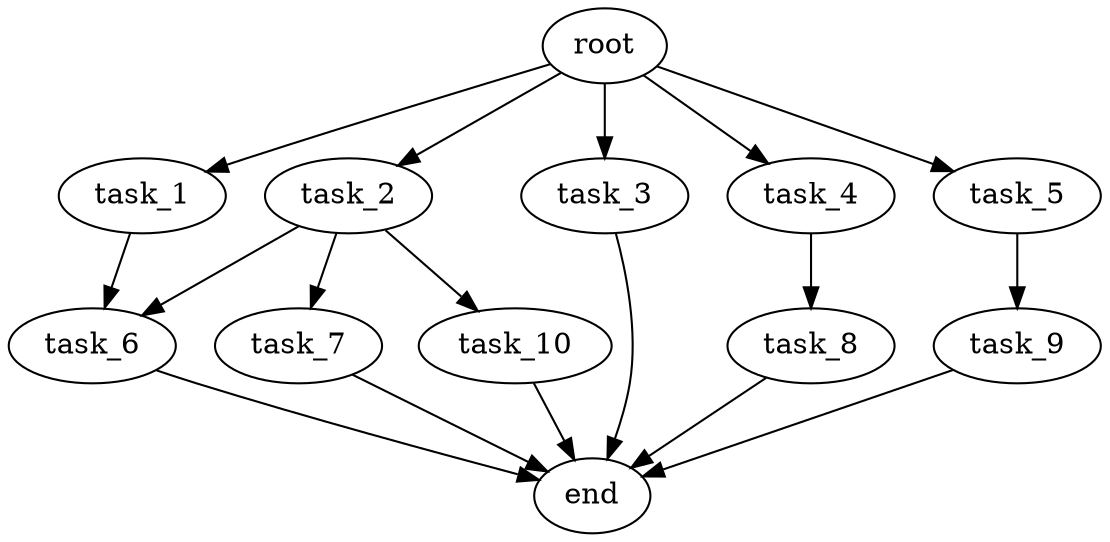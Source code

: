 digraph G {
  root [size="0.000000e+00"];
  task_1 [size="5.055365e+09"];
  task_2 [size="5.727444e+09"];
  task_3 [size="1.499374e+09"];
  task_4 [size="3.281848e+09"];
  task_5 [size="5.203895e+09"];
  task_6 [size="1.163284e+09"];
  task_7 [size="2.054809e+09"];
  task_8 [size="5.831894e+09"];
  task_9 [size="9.103255e+08"];
  task_10 [size="5.104243e+09"];
  end [size="0.000000e+00"];

  root -> task_1 [size="1.000000e-12"];
  root -> task_2 [size="1.000000e-12"];
  root -> task_3 [size="1.000000e-12"];
  root -> task_4 [size="1.000000e-12"];
  root -> task_5 [size="1.000000e-12"];
  task_1 -> task_6 [size="5.816420e+07"];
  task_2 -> task_6 [size="5.816420e+07"];
  task_2 -> task_7 [size="2.054809e+08"];
  task_2 -> task_10 [size="5.104243e+08"];
  task_3 -> end [size="1.000000e-12"];
  task_4 -> task_8 [size="5.831894e+08"];
  task_5 -> task_9 [size="9.103255e+07"];
  task_6 -> end [size="1.000000e-12"];
  task_7 -> end [size="1.000000e-12"];
  task_8 -> end [size="1.000000e-12"];
  task_9 -> end [size="1.000000e-12"];
  task_10 -> end [size="1.000000e-12"];
}
